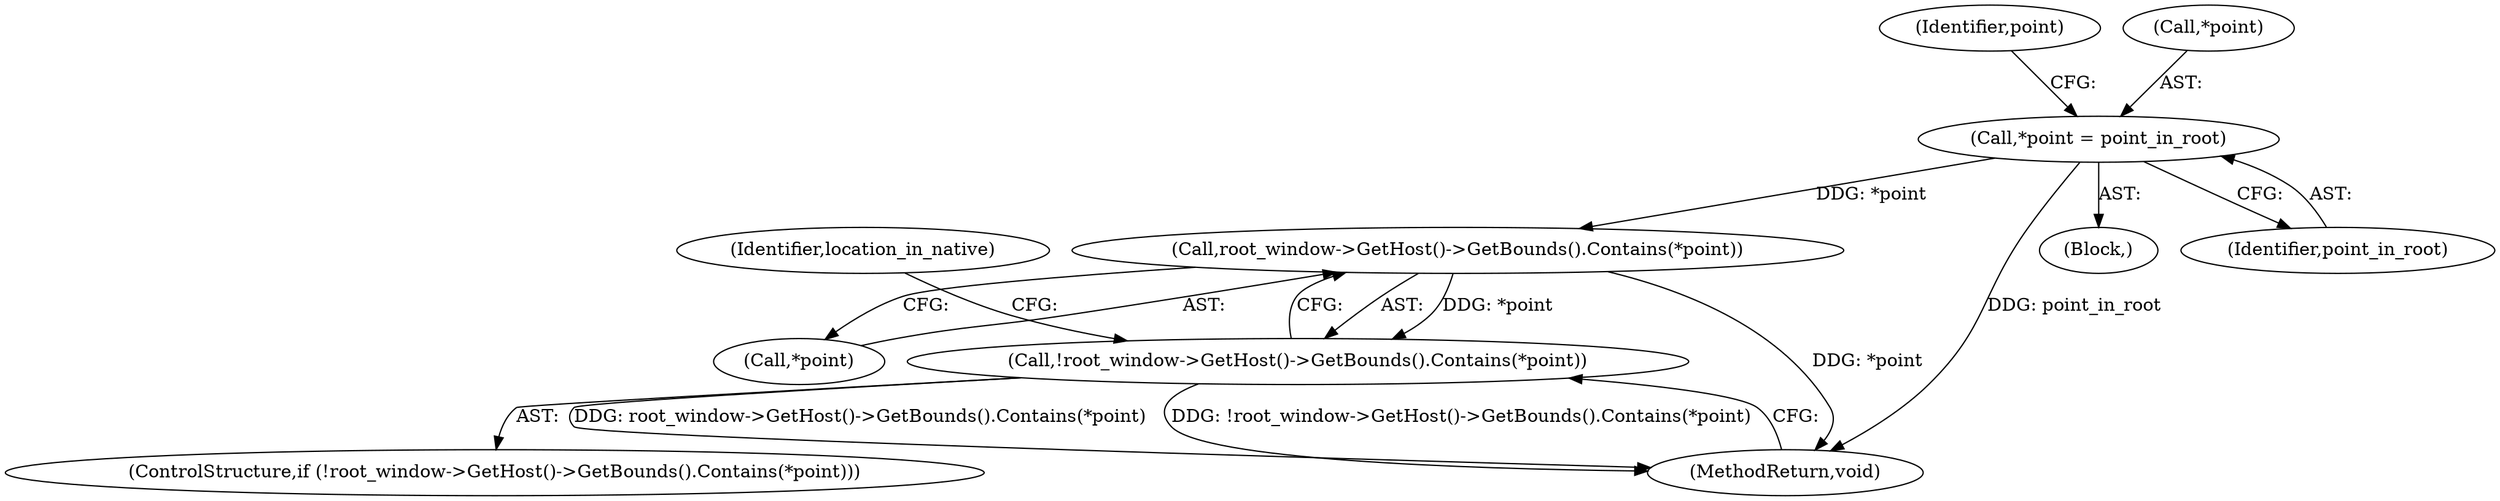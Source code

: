 digraph "0_Chrome_c21d7ac13d69cbadbbb5b2dc147be1933d52147a@pointer" {
"1000123" [label="(Call,root_window->GetHost()->GetBounds().Contains(*point))"];
"1000117" [label="(Call,*point = point_in_root)"];
"1000122" [label="(Call,!root_window->GetHost()->GetBounds().Contains(*point))"];
"1000105" [label="(Block,)"];
"1000167" [label="(MethodReturn,void)"];
"1000123" [label="(Call,root_window->GetHost()->GetBounds().Contains(*point))"];
"1000125" [label="(Identifier,point)"];
"1000130" [label="(Identifier,location_in_native)"];
"1000120" [label="(Identifier,point_in_root)"];
"1000117" [label="(Call,*point = point_in_root)"];
"1000122" [label="(Call,!root_window->GetHost()->GetBounds().Contains(*point))"];
"1000124" [label="(Call,*point)"];
"1000118" [label="(Call,*point)"];
"1000121" [label="(ControlStructure,if (!root_window->GetHost()->GetBounds().Contains(*point)))"];
"1000123" -> "1000122"  [label="AST: "];
"1000123" -> "1000124"  [label="CFG: "];
"1000124" -> "1000123"  [label="AST: "];
"1000122" -> "1000123"  [label="CFG: "];
"1000123" -> "1000167"  [label="DDG: *point"];
"1000123" -> "1000122"  [label="DDG: *point"];
"1000117" -> "1000123"  [label="DDG: *point"];
"1000117" -> "1000105"  [label="AST: "];
"1000117" -> "1000120"  [label="CFG: "];
"1000118" -> "1000117"  [label="AST: "];
"1000120" -> "1000117"  [label="AST: "];
"1000125" -> "1000117"  [label="CFG: "];
"1000117" -> "1000167"  [label="DDG: point_in_root"];
"1000122" -> "1000121"  [label="AST: "];
"1000130" -> "1000122"  [label="CFG: "];
"1000167" -> "1000122"  [label="CFG: "];
"1000122" -> "1000167"  [label="DDG: root_window->GetHost()->GetBounds().Contains(*point)"];
"1000122" -> "1000167"  [label="DDG: !root_window->GetHost()->GetBounds().Contains(*point)"];
}
